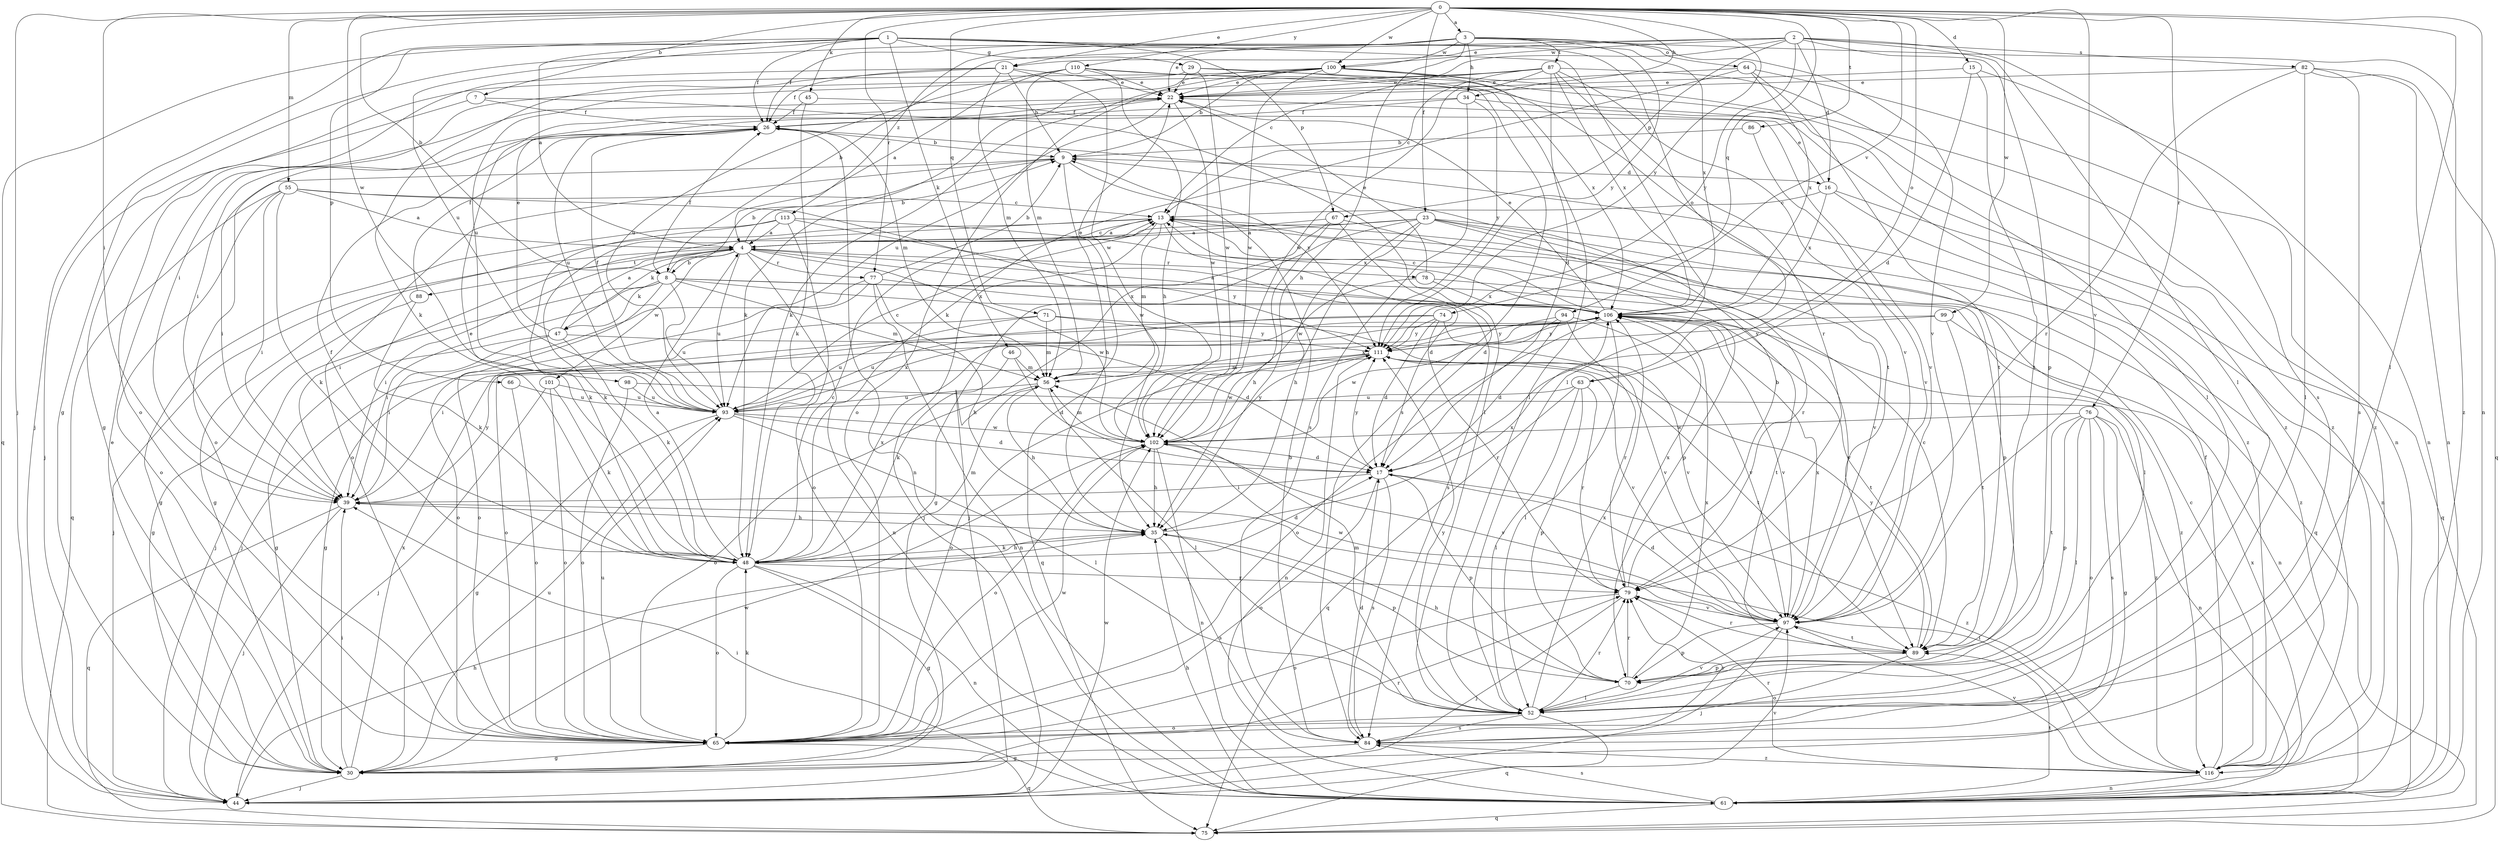 strict digraph  {
0;
1;
2;
3;
4;
7;
8;
9;
13;
15;
16;
17;
21;
22;
23;
26;
29;
30;
34;
35;
39;
44;
45;
46;
47;
48;
52;
55;
56;
61;
63;
64;
65;
66;
67;
70;
71;
74;
75;
76;
77;
78;
79;
82;
84;
86;
87;
88;
89;
93;
94;
97;
98;
99;
100;
101;
102;
106;
110;
111;
113;
116;
0 -> 3  [label=a];
0 -> 7  [label=b];
0 -> 8  [label=b];
0 -> 15  [label=d];
0 -> 21  [label=e];
0 -> 23  [label=f];
0 -> 34  [label=h];
0 -> 39  [label=i];
0 -> 44  [label=j];
0 -> 45  [label=k];
0 -> 52  [label=l];
0 -> 55  [label=m];
0 -> 61  [label=n];
0 -> 63  [label=o];
0 -> 71  [label=q];
0 -> 74  [label=q];
0 -> 76  [label=r];
0 -> 77  [label=r];
0 -> 86  [label=t];
0 -> 94  [label=v];
0 -> 97  [label=v];
0 -> 98  [label=w];
0 -> 99  [label=w];
0 -> 100  [label=w];
0 -> 110  [label=y];
0 -> 111  [label=y];
1 -> 4  [label=a];
1 -> 26  [label=f];
1 -> 29  [label=g];
1 -> 44  [label=j];
1 -> 46  [label=k];
1 -> 52  [label=l];
1 -> 63  [label=o];
1 -> 66  [label=p];
1 -> 67  [label=p];
1 -> 75  [label=q];
1 -> 93  [label=u];
1 -> 106  [label=x];
2 -> 8  [label=b];
2 -> 13  [label=c];
2 -> 16  [label=d];
2 -> 21  [label=e];
2 -> 52  [label=l];
2 -> 67  [label=p];
2 -> 70  [label=p];
2 -> 82  [label=s];
2 -> 84  [label=s];
2 -> 100  [label=w];
2 -> 111  [label=y];
3 -> 22  [label=e];
3 -> 26  [label=f];
3 -> 30  [label=g];
3 -> 34  [label=h];
3 -> 35  [label=h];
3 -> 64  [label=o];
3 -> 87  [label=t];
3 -> 97  [label=v];
3 -> 100  [label=w];
3 -> 111  [label=y];
3 -> 113  [label=z];
3 -> 116  [label=z];
4 -> 8  [label=b];
4 -> 9  [label=b];
4 -> 13  [label=c];
4 -> 39  [label=i];
4 -> 44  [label=j];
4 -> 47  [label=k];
4 -> 61  [label=n];
4 -> 77  [label=r];
4 -> 78  [label=r];
4 -> 88  [label=t];
4 -> 93  [label=u];
4 -> 101  [label=w];
4 -> 102  [label=w];
4 -> 111  [label=y];
7 -> 26  [label=f];
7 -> 44  [label=j];
7 -> 52  [label=l];
8 -> 9  [label=b];
8 -> 26  [label=f];
8 -> 39  [label=i];
8 -> 44  [label=j];
8 -> 47  [label=k];
8 -> 56  [label=m];
8 -> 65  [label=o];
8 -> 89  [label=t];
8 -> 93  [label=u];
8 -> 97  [label=v];
8 -> 106  [label=x];
9 -> 16  [label=d];
9 -> 35  [label=h];
9 -> 39  [label=i];
9 -> 65  [label=o];
9 -> 111  [label=y];
13 -> 4  [label=a];
13 -> 30  [label=g];
13 -> 44  [label=j];
13 -> 48  [label=k];
13 -> 56  [label=m];
13 -> 70  [label=p];
13 -> 75  [label=q];
13 -> 84  [label=s];
15 -> 17  [label=d];
15 -> 22  [label=e];
15 -> 61  [label=n];
15 -> 89  [label=t];
16 -> 13  [label=c];
16 -> 22  [label=e];
16 -> 61  [label=n];
16 -> 75  [label=q];
16 -> 106  [label=x];
17 -> 39  [label=i];
17 -> 65  [label=o];
17 -> 70  [label=p];
17 -> 84  [label=s];
17 -> 111  [label=y];
17 -> 116  [label=z];
21 -> 9  [label=b];
21 -> 22  [label=e];
21 -> 26  [label=f];
21 -> 48  [label=k];
21 -> 56  [label=m];
21 -> 65  [label=o];
21 -> 102  [label=w];
22 -> 26  [label=f];
22 -> 93  [label=u];
22 -> 102  [label=w];
23 -> 4  [label=a];
23 -> 30  [label=g];
23 -> 35  [label=h];
23 -> 39  [label=i];
23 -> 52  [label=l];
23 -> 79  [label=r];
23 -> 97  [label=v];
23 -> 102  [label=w];
23 -> 116  [label=z];
26 -> 9  [label=b];
26 -> 56  [label=m];
26 -> 61  [label=n];
26 -> 65  [label=o];
26 -> 93  [label=u];
29 -> 22  [label=e];
29 -> 52  [label=l];
29 -> 89  [label=t];
29 -> 93  [label=u];
29 -> 102  [label=w];
30 -> 22  [label=e];
30 -> 39  [label=i];
30 -> 44  [label=j];
30 -> 79  [label=r];
30 -> 93  [label=u];
30 -> 102  [label=w];
30 -> 106  [label=x];
34 -> 26  [label=f];
34 -> 39  [label=i];
34 -> 84  [label=s];
34 -> 111  [label=y];
34 -> 116  [label=z];
35 -> 48  [label=k];
35 -> 70  [label=p];
35 -> 84  [label=s];
35 -> 106  [label=x];
39 -> 35  [label=h];
39 -> 44  [label=j];
39 -> 75  [label=q];
39 -> 111  [label=y];
44 -> 35  [label=h];
44 -> 97  [label=v];
44 -> 102  [label=w];
45 -> 26  [label=f];
45 -> 48  [label=k];
45 -> 97  [label=v];
46 -> 17  [label=d];
46 -> 48  [label=k];
46 -> 56  [label=m];
47 -> 4  [label=a];
47 -> 17  [label=d];
47 -> 22  [label=e];
47 -> 30  [label=g];
47 -> 39  [label=i];
47 -> 48  [label=k];
48 -> 4  [label=a];
48 -> 13  [label=c];
48 -> 17  [label=d];
48 -> 22  [label=e];
48 -> 26  [label=f];
48 -> 30  [label=g];
48 -> 35  [label=h];
48 -> 56  [label=m];
48 -> 61  [label=n];
48 -> 65  [label=o];
48 -> 79  [label=r];
48 -> 106  [label=x];
52 -> 56  [label=m];
52 -> 65  [label=o];
52 -> 75  [label=q];
52 -> 79  [label=r];
52 -> 84  [label=s];
52 -> 97  [label=v];
52 -> 106  [label=x];
52 -> 111  [label=y];
55 -> 4  [label=a];
55 -> 13  [label=c];
55 -> 39  [label=i];
55 -> 48  [label=k];
55 -> 65  [label=o];
55 -> 75  [label=q];
55 -> 102  [label=w];
56 -> 22  [label=e];
56 -> 35  [label=h];
56 -> 52  [label=l];
56 -> 65  [label=o];
56 -> 93  [label=u];
56 -> 106  [label=x];
61 -> 35  [label=h];
61 -> 39  [label=i];
61 -> 75  [label=q];
61 -> 84  [label=s];
61 -> 89  [label=t];
61 -> 106  [label=x];
63 -> 52  [label=l];
63 -> 70  [label=p];
63 -> 75  [label=q];
63 -> 79  [label=r];
63 -> 93  [label=u];
64 -> 22  [label=e];
64 -> 48  [label=k];
64 -> 61  [label=n];
64 -> 89  [label=t];
64 -> 106  [label=x];
65 -> 30  [label=g];
65 -> 48  [label=k];
65 -> 75  [label=q];
65 -> 93  [label=u];
65 -> 102  [label=w];
66 -> 65  [label=o];
66 -> 93  [label=u];
67 -> 4  [label=a];
67 -> 17  [label=d];
67 -> 35  [label=h];
67 -> 44  [label=j];
67 -> 70  [label=p];
70 -> 35  [label=h];
70 -> 52  [label=l];
70 -> 79  [label=r];
70 -> 106  [label=x];
71 -> 30  [label=g];
71 -> 56  [label=m];
71 -> 93  [label=u];
71 -> 97  [label=v];
71 -> 111  [label=y];
74 -> 17  [label=d];
74 -> 65  [label=o];
74 -> 79  [label=r];
74 -> 93  [label=u];
74 -> 97  [label=v];
74 -> 111  [label=y];
76 -> 30  [label=g];
76 -> 52  [label=l];
76 -> 61  [label=n];
76 -> 65  [label=o];
76 -> 70  [label=p];
76 -> 84  [label=s];
76 -> 89  [label=t];
76 -> 102  [label=w];
77 -> 9  [label=b];
77 -> 35  [label=h];
77 -> 44  [label=j];
77 -> 61  [label=n];
77 -> 65  [label=o];
77 -> 106  [label=x];
78 -> 22  [label=e];
78 -> 75  [label=q];
78 -> 106  [label=x];
78 -> 116  [label=z];
79 -> 9  [label=b];
79 -> 44  [label=j];
79 -> 65  [label=o];
79 -> 97  [label=v];
79 -> 106  [label=x];
82 -> 22  [label=e];
82 -> 52  [label=l];
82 -> 61  [label=n];
82 -> 75  [label=q];
82 -> 79  [label=r];
82 -> 84  [label=s];
84 -> 9  [label=b];
84 -> 17  [label=d];
84 -> 30  [label=g];
84 -> 79  [label=r];
84 -> 116  [label=z];
86 -> 9  [label=b];
86 -> 97  [label=v];
87 -> 13  [label=c];
87 -> 17  [label=d];
87 -> 22  [label=e];
87 -> 39  [label=i];
87 -> 48  [label=k];
87 -> 79  [label=r];
87 -> 97  [label=v];
87 -> 102  [label=w];
87 -> 106  [label=x];
87 -> 116  [label=z];
88 -> 26  [label=f];
88 -> 30  [label=g];
88 -> 48  [label=k];
89 -> 13  [label=c];
89 -> 65  [label=o];
89 -> 70  [label=p];
89 -> 79  [label=r];
89 -> 111  [label=y];
93 -> 13  [label=c];
93 -> 17  [label=d];
93 -> 26  [label=f];
93 -> 30  [label=g];
93 -> 52  [label=l];
93 -> 102  [label=w];
93 -> 106  [label=x];
94 -> 17  [label=d];
94 -> 79  [label=r];
94 -> 97  [label=v];
94 -> 102  [label=w];
94 -> 111  [label=y];
97 -> 17  [label=d];
97 -> 44  [label=j];
97 -> 70  [label=p];
97 -> 89  [label=t];
97 -> 102  [label=w];
97 -> 106  [label=x];
98 -> 65  [label=o];
98 -> 93  [label=u];
98 -> 116  [label=z];
99 -> 39  [label=i];
99 -> 61  [label=n];
99 -> 89  [label=t];
99 -> 111  [label=y];
100 -> 9  [label=b];
100 -> 22  [label=e];
100 -> 30  [label=g];
100 -> 48  [label=k];
100 -> 52  [label=l];
100 -> 65  [label=o];
100 -> 102  [label=w];
100 -> 106  [label=x];
100 -> 116  [label=z];
101 -> 44  [label=j];
101 -> 48  [label=k];
101 -> 65  [label=o];
101 -> 93  [label=u];
102 -> 17  [label=d];
102 -> 35  [label=h];
102 -> 56  [label=m];
102 -> 61  [label=n];
102 -> 65  [label=o];
102 -> 97  [label=v];
102 -> 111  [label=y];
106 -> 4  [label=a];
106 -> 13  [label=c];
106 -> 22  [label=e];
106 -> 52  [label=l];
106 -> 65  [label=o];
106 -> 89  [label=t];
106 -> 97  [label=v];
106 -> 111  [label=y];
110 -> 4  [label=a];
110 -> 22  [label=e];
110 -> 35  [label=h];
110 -> 56  [label=m];
110 -> 84  [label=s];
110 -> 93  [label=u];
110 -> 116  [label=z];
111 -> 56  [label=m];
111 -> 61  [label=n];
111 -> 65  [label=o];
111 -> 89  [label=t];
111 -> 97  [label=v];
111 -> 102  [label=w];
113 -> 4  [label=a];
113 -> 17  [label=d];
113 -> 30  [label=g];
113 -> 48  [label=k];
113 -> 65  [label=o];
113 -> 106  [label=x];
116 -> 13  [label=c];
116 -> 26  [label=f];
116 -> 39  [label=i];
116 -> 61  [label=n];
116 -> 79  [label=r];
116 -> 97  [label=v];
}
